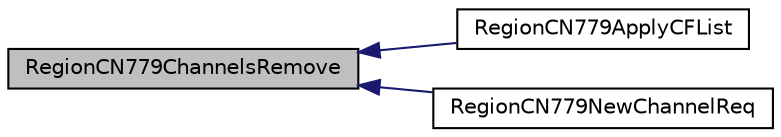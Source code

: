 digraph "RegionCN779ChannelsRemove"
{
  edge [fontname="Helvetica",fontsize="10",labelfontname="Helvetica",labelfontsize="10"];
  node [fontname="Helvetica",fontsize="10",shape=record];
  rankdir="LR";
  Node34 [label="RegionCN779ChannelsRemove",height=0.2,width=0.4,color="black", fillcolor="grey75", style="filled", fontcolor="black"];
  Node34 -> Node35 [dir="back",color="midnightblue",fontsize="10",style="solid"];
  Node35 [label="RegionCN779ApplyCFList",height=0.2,width=0.4,color="black", fillcolor="white", style="filled",URL="$group___r_e_g_i_o_n_c_n779.html#ga7f02e6a802649d9b93c4c56eff271a26",tooltip="The function parses the input buffer and sets up the channels of the CF list. "];
  Node34 -> Node36 [dir="back",color="midnightblue",fontsize="10",style="solid"];
  Node36 [label="RegionCN779NewChannelReq",height=0.2,width=0.4,color="black", fillcolor="white", style="filled",URL="$group___r_e_g_i_o_n_c_n779.html#gab4c6ffa72f1da0e2ef40431ab7fd72fa",tooltip="The function processes a Channel Request. "];
}
